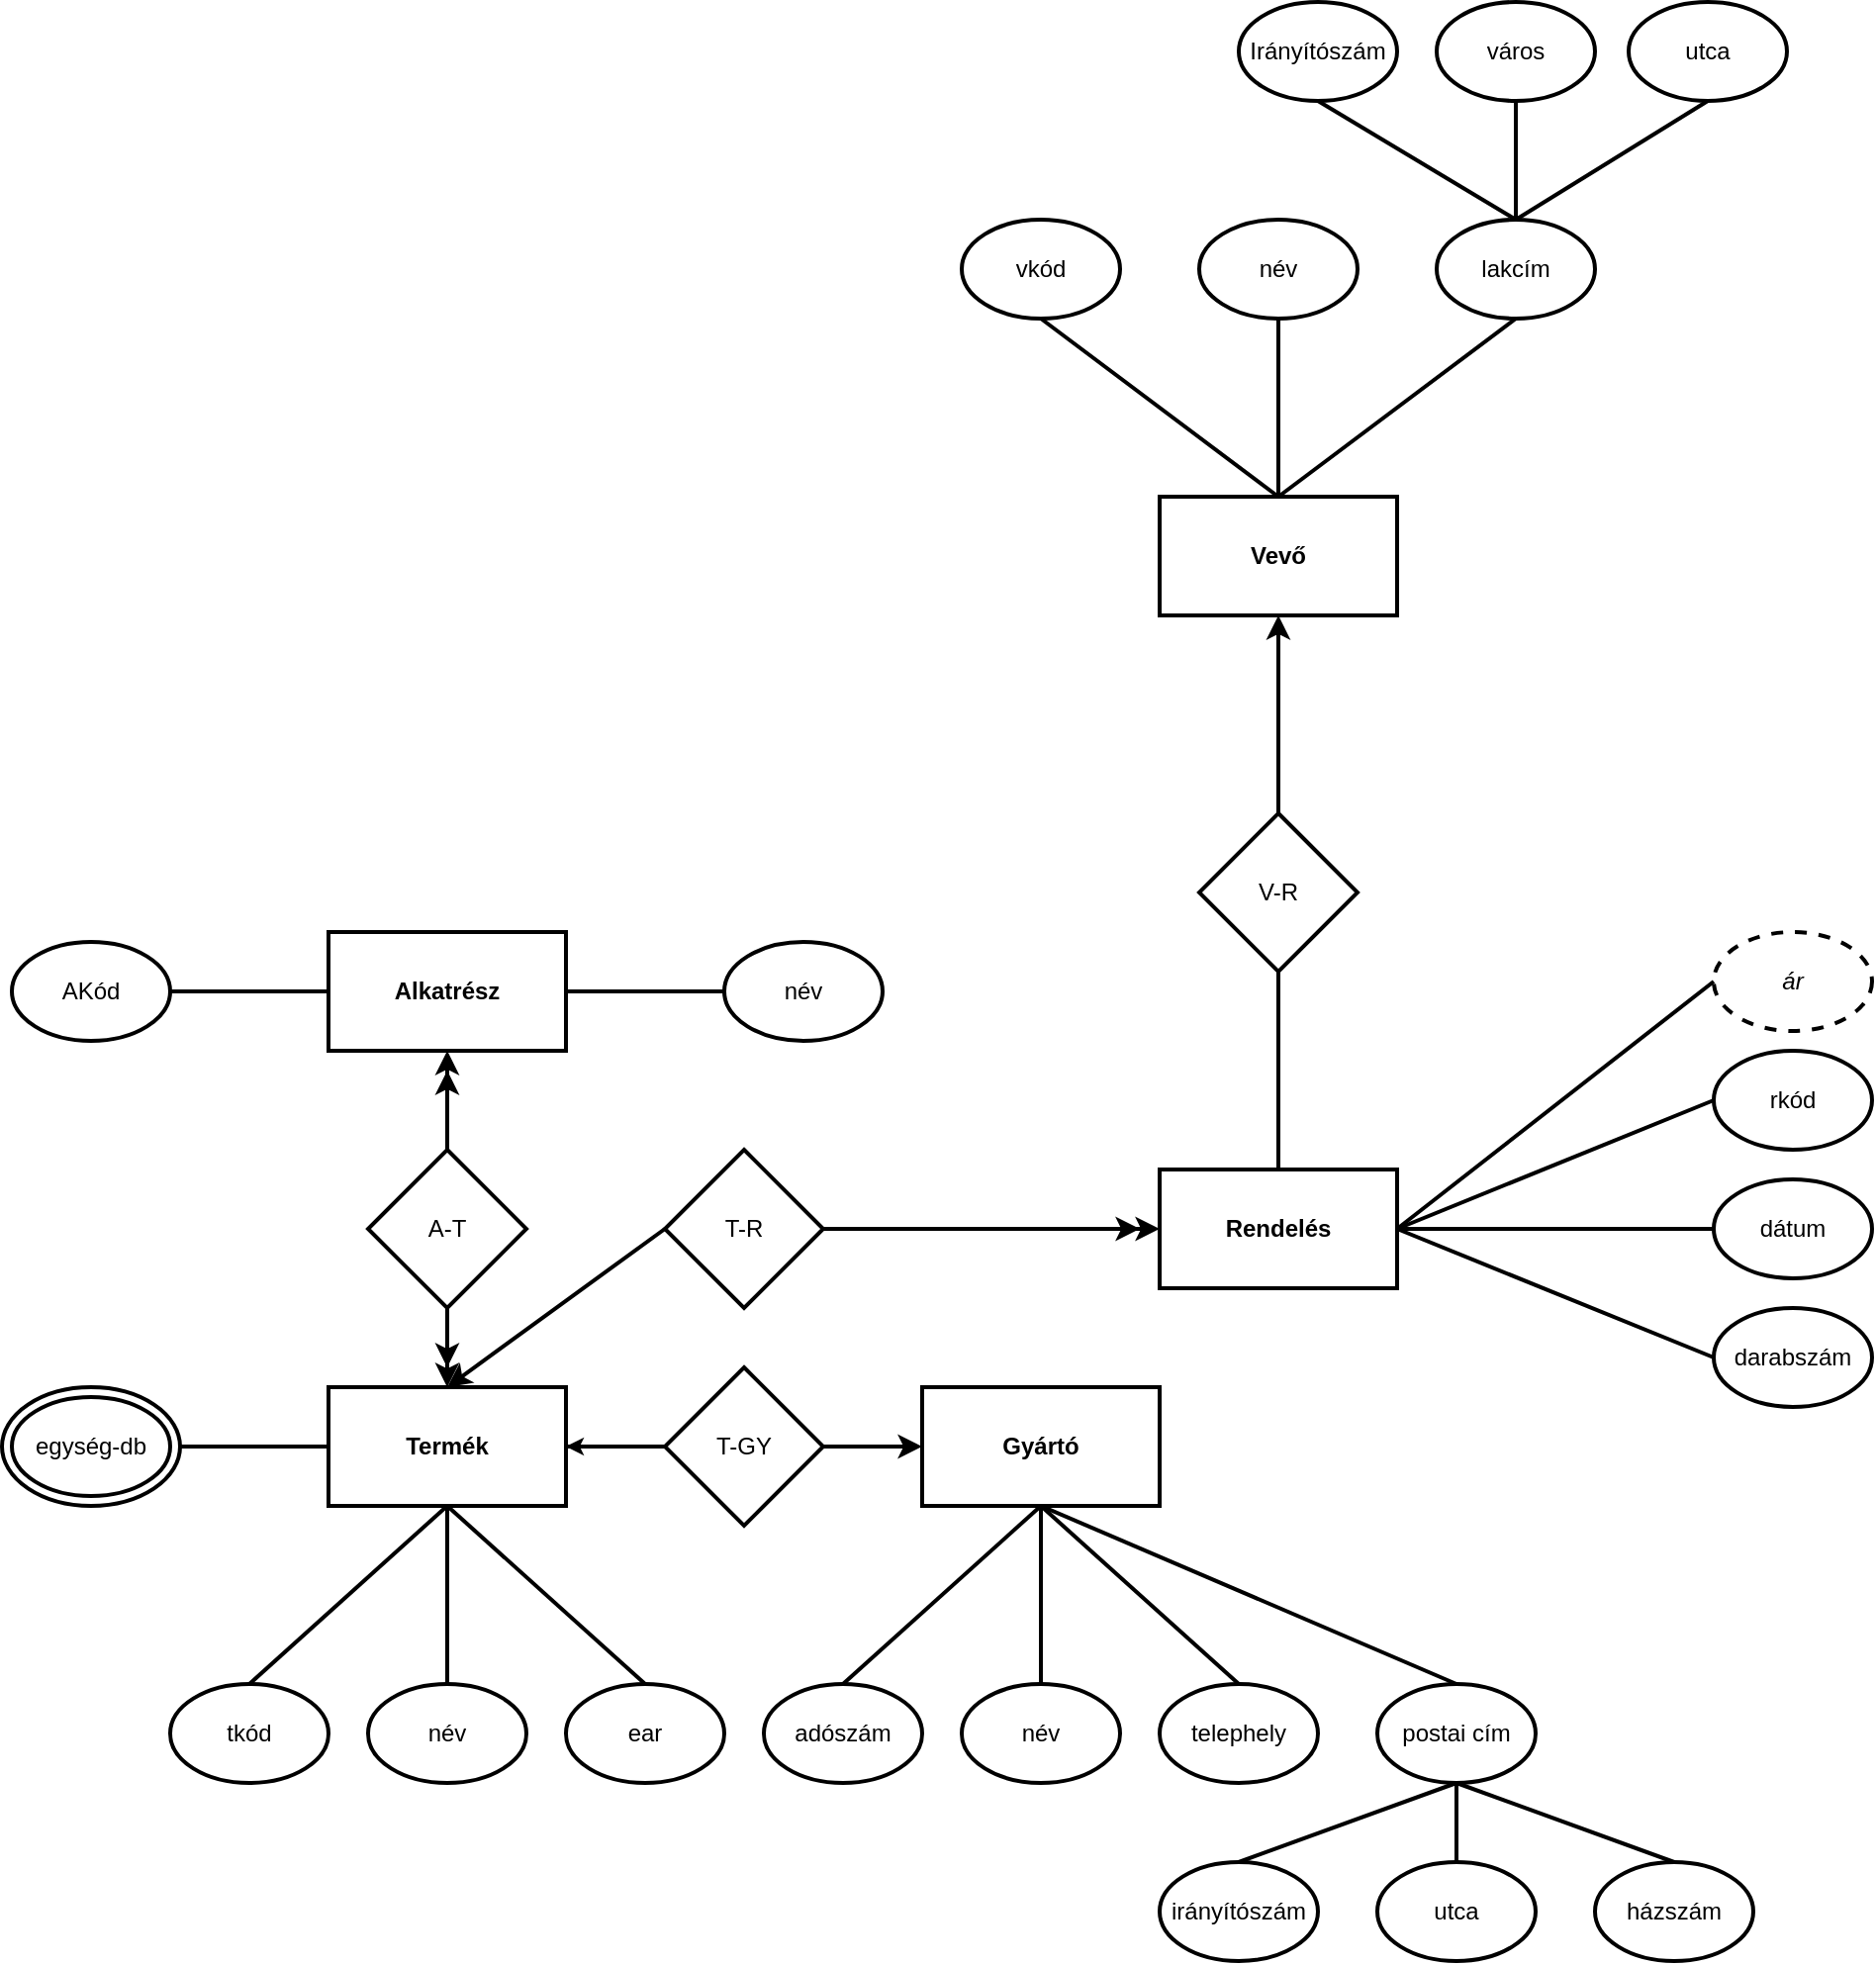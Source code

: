 <mxfile version="26.0.16">
  <diagram name="1 oldal" id="pmFwLKqt7-6VzBFXsTF3">
    <mxGraphModel dx="780" dy="1719" grid="1" gridSize="10" guides="1" tooltips="1" connect="1" arrows="1" fold="1" page="1" pageScale="1" pageWidth="827" pageHeight="1169" math="0" shadow="0">
      <root>
        <mxCell id="0" />
        <mxCell id="1" parent="0" />
        <mxCell id="nsYyZSQY54Bo-bGTWBWe-1" value="" style="ellipse;whiteSpace=wrap;html=1;strokeWidth=2;" parent="1" vertex="1">
          <mxGeometry x="5" y="180" width="90" height="60" as="geometry" />
        </mxCell>
        <mxCell id="p32mZgeGMVEFdkPh0mpe-2" value="&lt;b&gt;Termék&lt;/b&gt;" style="rounded=0;whiteSpace=wrap;html=1;strokeWidth=2;" parent="1" vertex="1">
          <mxGeometry x="170" y="180" width="120" height="60" as="geometry" />
        </mxCell>
        <mxCell id="p32mZgeGMVEFdkPh0mpe-3" value="&lt;b&gt;Gyártó&lt;/b&gt;" style="rounded=0;whiteSpace=wrap;html=1;strokeWidth=2;" parent="1" vertex="1">
          <mxGeometry x="470" y="180" width="120" height="60" as="geometry" />
        </mxCell>
        <mxCell id="p32mZgeGMVEFdkPh0mpe-8" value="adószám" style="ellipse;whiteSpace=wrap;html=1;strokeWidth=2;" parent="1" vertex="1">
          <mxGeometry x="390" y="330" width="80" height="50" as="geometry" />
        </mxCell>
        <mxCell id="p32mZgeGMVEFdkPh0mpe-9" value="név" style="ellipse;whiteSpace=wrap;html=1;strokeWidth=2;" parent="1" vertex="1">
          <mxGeometry x="490" y="330" width="80" height="50" as="geometry" />
        </mxCell>
        <mxCell id="p32mZgeGMVEFdkPh0mpe-10" value="telephely" style="ellipse;whiteSpace=wrap;html=1;strokeWidth=2;" parent="1" vertex="1">
          <mxGeometry x="590" y="330" width="80" height="50" as="geometry" />
        </mxCell>
        <mxCell id="p32mZgeGMVEFdkPh0mpe-11" value="tkód" style="ellipse;whiteSpace=wrap;html=1;strokeWidth=2;" parent="1" vertex="1">
          <mxGeometry x="90" y="330" width="80" height="50" as="geometry" />
        </mxCell>
        <mxCell id="p32mZgeGMVEFdkPh0mpe-12" value="ear" style="ellipse;whiteSpace=wrap;html=1;strokeWidth=2;" parent="1" vertex="1">
          <mxGeometry x="290" y="330" width="80" height="50" as="geometry" />
        </mxCell>
        <mxCell id="p32mZgeGMVEFdkPh0mpe-13" value="név" style="ellipse;whiteSpace=wrap;html=1;strokeWidth=2;" parent="1" vertex="1">
          <mxGeometry x="190" y="330" width="80" height="50" as="geometry" />
        </mxCell>
        <mxCell id="p32mZgeGMVEFdkPh0mpe-14" value="" style="endArrow=none;html=1;rounded=0;exitX=0.5;exitY=0;exitDx=0;exitDy=0;entryX=0.5;entryY=1;entryDx=0;entryDy=0;strokeWidth=2;" parent="1" source="p32mZgeGMVEFdkPh0mpe-11" target="p32mZgeGMVEFdkPh0mpe-2" edge="1">
          <mxGeometry width="50" height="50" relative="1" as="geometry">
            <mxPoint x="380" y="270" as="sourcePoint" />
            <mxPoint x="430" y="220" as="targetPoint" />
          </mxGeometry>
        </mxCell>
        <mxCell id="p32mZgeGMVEFdkPh0mpe-15" value="" style="endArrow=none;html=1;rounded=0;exitX=0.5;exitY=0;exitDx=0;exitDy=0;entryX=0.5;entryY=1;entryDx=0;entryDy=0;strokeWidth=2;" parent="1" source="p32mZgeGMVEFdkPh0mpe-13" target="p32mZgeGMVEFdkPh0mpe-2" edge="1">
          <mxGeometry width="50" height="50" relative="1" as="geometry">
            <mxPoint x="380" y="270" as="sourcePoint" />
            <mxPoint x="430" y="220" as="targetPoint" />
          </mxGeometry>
        </mxCell>
        <mxCell id="p32mZgeGMVEFdkPh0mpe-16" value="" style="endArrow=none;html=1;rounded=0;exitX=0.5;exitY=0;exitDx=0;exitDy=0;entryX=0.5;entryY=1;entryDx=0;entryDy=0;strokeWidth=2;" parent="1" source="p32mZgeGMVEFdkPh0mpe-12" target="p32mZgeGMVEFdkPh0mpe-2" edge="1">
          <mxGeometry width="50" height="50" relative="1" as="geometry">
            <mxPoint x="380" y="270" as="sourcePoint" />
            <mxPoint x="430" y="220" as="targetPoint" />
          </mxGeometry>
        </mxCell>
        <mxCell id="p32mZgeGMVEFdkPh0mpe-17" value="" style="endArrow=none;html=1;rounded=0;exitX=0.5;exitY=0;exitDx=0;exitDy=0;entryX=0.5;entryY=1;entryDx=0;entryDy=0;strokeWidth=2;" parent="1" source="p32mZgeGMVEFdkPh0mpe-8" target="p32mZgeGMVEFdkPh0mpe-3" edge="1">
          <mxGeometry width="50" height="50" relative="1" as="geometry">
            <mxPoint x="380" y="270" as="sourcePoint" />
            <mxPoint x="430" y="220" as="targetPoint" />
          </mxGeometry>
        </mxCell>
        <mxCell id="p32mZgeGMVEFdkPh0mpe-18" value="" style="endArrow=none;html=1;rounded=0;exitX=0.5;exitY=0;exitDx=0;exitDy=0;entryX=0.5;entryY=1;entryDx=0;entryDy=0;strokeWidth=2;" parent="1" source="p32mZgeGMVEFdkPh0mpe-9" target="p32mZgeGMVEFdkPh0mpe-3" edge="1">
          <mxGeometry width="50" height="50" relative="1" as="geometry">
            <mxPoint x="380" y="270" as="sourcePoint" />
            <mxPoint x="430" y="220" as="targetPoint" />
          </mxGeometry>
        </mxCell>
        <mxCell id="p32mZgeGMVEFdkPh0mpe-19" value="" style="endArrow=none;html=1;rounded=0;exitX=0.5;exitY=0;exitDx=0;exitDy=0;entryX=0.5;entryY=1;entryDx=0;entryDy=0;strokeWidth=2;" parent="1" source="p32mZgeGMVEFdkPh0mpe-10" target="p32mZgeGMVEFdkPh0mpe-3" edge="1">
          <mxGeometry width="50" height="50" relative="1" as="geometry">
            <mxPoint x="380" y="270" as="sourcePoint" />
            <mxPoint x="430" y="220" as="targetPoint" />
          </mxGeometry>
        </mxCell>
        <mxCell id="rqedpCHbO8ctCnr59oq8-1" value="" style="edgeStyle=orthogonalEdgeStyle;rounded=0;orthogonalLoop=1;jettySize=auto;html=1;strokeWidth=2;" parent="1" source="p32mZgeGMVEFdkPh0mpe-6" target="p32mZgeGMVEFdkPh0mpe-3" edge="1">
          <mxGeometry relative="1" as="geometry" />
        </mxCell>
        <mxCell id="p32mZgeGMVEFdkPh0mpe-6" value="T-GY" style="rhombus;whiteSpace=wrap;html=1;strokeWidth=2;" parent="1" vertex="1">
          <mxGeometry x="340" y="170" width="80" height="80" as="geometry" />
        </mxCell>
        <mxCell id="p32mZgeGMVEFdkPh0mpe-32" value="postai cím" style="ellipse;whiteSpace=wrap;html=1;strokeWidth=2;" parent="1" vertex="1">
          <mxGeometry x="700" y="330" width="80" height="50" as="geometry" />
        </mxCell>
        <mxCell id="p32mZgeGMVEFdkPh0mpe-34" value="irányítószám" style="ellipse;whiteSpace=wrap;html=1;strokeWidth=2;" parent="1" vertex="1">
          <mxGeometry x="590" y="420" width="80" height="50" as="geometry" />
        </mxCell>
        <mxCell id="p32mZgeGMVEFdkPh0mpe-35" value="utca" style="ellipse;whiteSpace=wrap;html=1;strokeWidth=2;" parent="1" vertex="1">
          <mxGeometry x="700" y="420" width="80" height="50" as="geometry" />
        </mxCell>
        <mxCell id="p32mZgeGMVEFdkPh0mpe-36" value="házszám" style="ellipse;whiteSpace=wrap;html=1;strokeWidth=2;" parent="1" vertex="1">
          <mxGeometry x="810" y="420" width="80" height="50" as="geometry" />
        </mxCell>
        <mxCell id="p32mZgeGMVEFdkPh0mpe-38" value="" style="endArrow=none;html=1;rounded=0;exitX=0.5;exitY=0;exitDx=0;exitDy=0;entryX=0.5;entryY=1;entryDx=0;entryDy=0;strokeWidth=2;" parent="1" source="p32mZgeGMVEFdkPh0mpe-35" target="p32mZgeGMVEFdkPh0mpe-32" edge="1">
          <mxGeometry width="50" height="50" relative="1" as="geometry">
            <mxPoint x="570" y="530" as="sourcePoint" />
            <mxPoint x="620" y="480" as="targetPoint" />
          </mxGeometry>
        </mxCell>
        <mxCell id="p32mZgeGMVEFdkPh0mpe-40" value="" style="endArrow=none;html=1;rounded=0;exitX=0.5;exitY=0;exitDx=0;exitDy=0;entryX=0.5;entryY=1;entryDx=0;entryDy=0;strokeWidth=2;" parent="1" source="p32mZgeGMVEFdkPh0mpe-32" target="p32mZgeGMVEFdkPh0mpe-3" edge="1">
          <mxGeometry width="50" height="50" relative="1" as="geometry">
            <mxPoint x="460" y="420" as="sourcePoint" />
            <mxPoint x="510" y="370" as="targetPoint" />
          </mxGeometry>
        </mxCell>
        <mxCell id="p32mZgeGMVEFdkPh0mpe-41" value="" style="endArrow=none;html=1;rounded=0;exitX=0.5;exitY=0;exitDx=0;exitDy=0;entryX=0.5;entryY=1;entryDx=0;entryDy=0;strokeWidth=2;" parent="1" source="p32mZgeGMVEFdkPh0mpe-34" target="p32mZgeGMVEFdkPh0mpe-32" edge="1">
          <mxGeometry width="50" height="50" relative="1" as="geometry">
            <mxPoint x="460" y="420" as="sourcePoint" />
            <mxPoint x="510" y="370" as="targetPoint" />
          </mxGeometry>
        </mxCell>
        <mxCell id="p32mZgeGMVEFdkPh0mpe-42" value="" style="endArrow=none;html=1;rounded=0;exitX=0.5;exitY=0;exitDx=0;exitDy=0;strokeWidth=2;" parent="1" source="p32mZgeGMVEFdkPh0mpe-36" edge="1">
          <mxGeometry width="50" height="50" relative="1" as="geometry">
            <mxPoint x="460" y="420" as="sourcePoint" />
            <mxPoint x="740" y="380" as="targetPoint" />
          </mxGeometry>
        </mxCell>
        <mxCell id="p32mZgeGMVEFdkPh0mpe-43" value="egység-db" style="ellipse;whiteSpace=wrap;html=1;perimeterSpacing=0;strokeWidth=2;" parent="1" vertex="1">
          <mxGeometry x="10" y="185" width="80" height="50" as="geometry" />
        </mxCell>
        <mxCell id="p32mZgeGMVEFdkPh0mpe-46" value="" style="endArrow=none;html=1;rounded=0;exitX=0;exitY=0.5;exitDx=0;exitDy=0;strokeWidth=2;entryX=1;entryY=0.5;entryDx=0;entryDy=0;" parent="1" source="p32mZgeGMVEFdkPh0mpe-2" target="nsYyZSQY54Bo-bGTWBWe-1" edge="1">
          <mxGeometry width="50" height="50" relative="1" as="geometry">
            <mxPoint x="460" y="210" as="sourcePoint" />
            <mxPoint x="110" y="230" as="targetPoint" />
          </mxGeometry>
        </mxCell>
        <mxCell id="p32mZgeGMVEFdkPh0mpe-47" value="&lt;b&gt;Alkatrész&lt;/b&gt;" style="rounded=0;whiteSpace=wrap;html=1;strokeWidth=2;" parent="1" vertex="1">
          <mxGeometry x="170" y="-50" width="120" height="60" as="geometry" />
        </mxCell>
        <mxCell id="p32mZgeGMVEFdkPh0mpe-48" value="A-T" style="rhombus;whiteSpace=wrap;html=1;strokeWidth=2;" parent="1" vertex="1">
          <mxGeometry x="190" y="60" width="80" height="80" as="geometry" />
        </mxCell>
        <mxCell id="p32mZgeGMVEFdkPh0mpe-49" value="" style="endArrow=classic;html=1;rounded=0;entryX=0.5;entryY=1;entryDx=0;entryDy=0;exitX=0.5;exitY=0;exitDx=0;exitDy=0;strokeWidth=2;" parent="1" source="p32mZgeGMVEFdkPh0mpe-48" target="p32mZgeGMVEFdkPh0mpe-47" edge="1">
          <mxGeometry width="50" height="50" relative="1" as="geometry">
            <mxPoint x="460" y="160" as="sourcePoint" />
            <mxPoint x="510" y="110" as="targetPoint" />
          </mxGeometry>
        </mxCell>
        <mxCell id="p32mZgeGMVEFdkPh0mpe-50" value="" style="endArrow=classic;html=1;rounded=0;exitX=0.5;exitY=0;exitDx=0;exitDy=0;strokeWidth=2;" parent="1" source="p32mZgeGMVEFdkPh0mpe-48" edge="1">
          <mxGeometry width="50" height="50" relative="1" as="geometry">
            <mxPoint x="460" y="160" as="sourcePoint" />
            <mxPoint x="230" y="20" as="targetPoint" />
          </mxGeometry>
        </mxCell>
        <mxCell id="p32mZgeGMVEFdkPh0mpe-51" value="" style="endArrow=classic;html=1;rounded=0;exitX=0.5;exitY=1;exitDx=0;exitDy=0;entryX=0.5;entryY=0;entryDx=0;entryDy=0;strokeWidth=2;" parent="1" source="p32mZgeGMVEFdkPh0mpe-48" target="p32mZgeGMVEFdkPh0mpe-2" edge="1">
          <mxGeometry width="50" height="50" relative="1" as="geometry">
            <mxPoint x="460" y="160" as="sourcePoint" />
            <mxPoint x="510" y="110" as="targetPoint" />
          </mxGeometry>
        </mxCell>
        <mxCell id="p32mZgeGMVEFdkPh0mpe-52" value="AKód" style="ellipse;whiteSpace=wrap;html=1;strokeWidth=2;" parent="1" vertex="1">
          <mxGeometry x="10" y="-45" width="80" height="50" as="geometry" />
        </mxCell>
        <mxCell id="p32mZgeGMVEFdkPh0mpe-53" value="név" style="ellipse;whiteSpace=wrap;html=1;strokeWidth=2;" parent="1" vertex="1">
          <mxGeometry x="370" y="-45" width="80" height="50" as="geometry" />
        </mxCell>
        <mxCell id="p32mZgeGMVEFdkPh0mpe-56" value="" style="endArrow=none;html=1;rounded=0;exitX=1;exitY=0.5;exitDx=0;exitDy=0;entryX=0;entryY=0.5;entryDx=0;entryDy=0;strokeWidth=2;" parent="1" source="p32mZgeGMVEFdkPh0mpe-52" target="p32mZgeGMVEFdkPh0mpe-47" edge="1">
          <mxGeometry width="50" height="50" relative="1" as="geometry">
            <mxPoint x="180" y="120" as="sourcePoint" />
            <mxPoint x="230" y="70" as="targetPoint" />
          </mxGeometry>
        </mxCell>
        <mxCell id="p32mZgeGMVEFdkPh0mpe-57" value="" style="endArrow=none;html=1;rounded=0;exitX=1;exitY=0.5;exitDx=0;exitDy=0;entryX=0;entryY=0.5;entryDx=0;entryDy=0;strokeWidth=2;" parent="1" source="p32mZgeGMVEFdkPh0mpe-47" target="p32mZgeGMVEFdkPh0mpe-53" edge="1">
          <mxGeometry width="50" height="50" relative="1" as="geometry">
            <mxPoint x="180" y="120" as="sourcePoint" />
            <mxPoint x="230" y="70" as="targetPoint" />
          </mxGeometry>
        </mxCell>
        <mxCell id="61--NI90uDEsY46eTGlr-1" value="&lt;b&gt;Rendelés&lt;/b&gt;" style="rounded=0;whiteSpace=wrap;html=1;strokeWidth=2;" parent="1" vertex="1">
          <mxGeometry x="590" y="70" width="120" height="60" as="geometry" />
        </mxCell>
        <mxCell id="61--NI90uDEsY46eTGlr-8" value="T-R" style="rhombus;whiteSpace=wrap;html=1;strokeWidth=2;" parent="1" vertex="1">
          <mxGeometry x="340" y="60" width="80" height="80" as="geometry" />
        </mxCell>
        <mxCell id="61--NI90uDEsY46eTGlr-9" value="" style="endArrow=classic;html=1;rounded=0;exitX=1;exitY=0.5;exitDx=0;exitDy=0;entryX=0;entryY=0.5;entryDx=0;entryDy=0;strokeWidth=2;" parent="1" source="61--NI90uDEsY46eTGlr-8" target="61--NI90uDEsY46eTGlr-1" edge="1">
          <mxGeometry width="50" height="50" relative="1" as="geometry">
            <mxPoint x="390" y="120" as="sourcePoint" />
            <mxPoint x="440" y="70" as="targetPoint" />
          </mxGeometry>
        </mxCell>
        <mxCell id="61--NI90uDEsY46eTGlr-10" value="" style="endArrow=classic;html=1;rounded=0;exitX=1;exitY=0.5;exitDx=0;exitDy=0;strokeWidth=2;" parent="1" source="61--NI90uDEsY46eTGlr-8" edge="1">
          <mxGeometry width="50" height="50" relative="1" as="geometry">
            <mxPoint x="390" y="120" as="sourcePoint" />
            <mxPoint x="580" y="100" as="targetPoint" />
          </mxGeometry>
        </mxCell>
        <mxCell id="61--NI90uDEsY46eTGlr-11" value="" style="endArrow=classic;html=1;rounded=0;exitX=0;exitY=0.5;exitDx=0;exitDy=0;entryX=0.5;entryY=0;entryDx=0;entryDy=0;strokeWidth=2;" parent="1" source="61--NI90uDEsY46eTGlr-8" target="p32mZgeGMVEFdkPh0mpe-2" edge="1">
          <mxGeometry width="50" height="50" relative="1" as="geometry">
            <mxPoint x="390" y="130" as="sourcePoint" />
            <mxPoint x="440" y="80" as="targetPoint" />
          </mxGeometry>
        </mxCell>
        <mxCell id="61--NI90uDEsY46eTGlr-13" value="rkód" style="ellipse;whiteSpace=wrap;html=1;strokeWidth=2;" parent="1" vertex="1">
          <mxGeometry x="870" y="10" width="80" height="50" as="geometry" />
        </mxCell>
        <mxCell id="61--NI90uDEsY46eTGlr-14" value="dátum" style="ellipse;whiteSpace=wrap;html=1;strokeWidth=2;" parent="1" vertex="1">
          <mxGeometry x="870" y="75" width="80" height="50" as="geometry" />
        </mxCell>
        <mxCell id="61--NI90uDEsY46eTGlr-15" value="darabszám" style="ellipse;whiteSpace=wrap;html=1;strokeWidth=2;" parent="1" vertex="1">
          <mxGeometry x="870" y="140" width="80" height="50" as="geometry" />
        </mxCell>
        <mxCell id="61--NI90uDEsY46eTGlr-16" value="&lt;i&gt;ár&lt;/i&gt;" style="ellipse;whiteSpace=wrap;html=1;strokeWidth=2;dashed=1;" parent="1" vertex="1">
          <mxGeometry x="870" y="-50" width="80" height="50" as="geometry" />
        </mxCell>
        <mxCell id="61--NI90uDEsY46eTGlr-17" value="" style="endArrow=none;html=1;rounded=0;exitX=1;exitY=0.5;exitDx=0;exitDy=0;entryX=0;entryY=0.5;entryDx=0;entryDy=0;strokeWidth=2;" parent="1" source="61--NI90uDEsY46eTGlr-1" target="61--NI90uDEsY46eTGlr-16" edge="1">
          <mxGeometry width="50" height="50" relative="1" as="geometry">
            <mxPoint x="750" y="130" as="sourcePoint" />
            <mxPoint x="800" y="80" as="targetPoint" />
          </mxGeometry>
        </mxCell>
        <mxCell id="61--NI90uDEsY46eTGlr-18" value="" style="endArrow=none;html=1;rounded=0;exitX=1;exitY=0.5;exitDx=0;exitDy=0;entryX=0;entryY=0.5;entryDx=0;entryDy=0;strokeWidth=2;" parent="1" source="61--NI90uDEsY46eTGlr-1" target="61--NI90uDEsY46eTGlr-13" edge="1">
          <mxGeometry width="50" height="50" relative="1" as="geometry">
            <mxPoint x="750" y="130" as="sourcePoint" />
            <mxPoint x="800" y="80" as="targetPoint" />
          </mxGeometry>
        </mxCell>
        <mxCell id="61--NI90uDEsY46eTGlr-19" value="" style="endArrow=none;html=1;rounded=0;exitX=1;exitY=0.5;exitDx=0;exitDy=0;entryX=0;entryY=0.5;entryDx=0;entryDy=0;strokeWidth=2;" parent="1" source="61--NI90uDEsY46eTGlr-1" target="61--NI90uDEsY46eTGlr-14" edge="1">
          <mxGeometry width="50" height="50" relative="1" as="geometry">
            <mxPoint x="750" y="130" as="sourcePoint" />
            <mxPoint x="800" y="80" as="targetPoint" />
          </mxGeometry>
        </mxCell>
        <mxCell id="61--NI90uDEsY46eTGlr-20" value="" style="endArrow=none;html=1;rounded=0;exitX=1;exitY=0.5;exitDx=0;exitDy=0;entryX=0;entryY=0.5;entryDx=0;entryDy=0;strokeWidth=2;" parent="1" source="61--NI90uDEsY46eTGlr-1" target="61--NI90uDEsY46eTGlr-15" edge="1">
          <mxGeometry width="50" height="50" relative="1" as="geometry">
            <mxPoint x="750" y="130" as="sourcePoint" />
            <mxPoint x="800" y="80" as="targetPoint" />
          </mxGeometry>
        </mxCell>
        <mxCell id="61--NI90uDEsY46eTGlr-21" value="&lt;b&gt;Vevő&lt;/b&gt;" style="rounded=0;whiteSpace=wrap;html=1;strokeWidth=2;" parent="1" vertex="1">
          <mxGeometry x="590" y="-270" width="120" height="60" as="geometry" />
        </mxCell>
        <mxCell id="61--NI90uDEsY46eTGlr-22" value="V-R" style="rhombus;whiteSpace=wrap;html=1;strokeWidth=2;" parent="1" vertex="1">
          <mxGeometry x="610" y="-110" width="80" height="80" as="geometry" />
        </mxCell>
        <mxCell id="61--NI90uDEsY46eTGlr-23" value="vkód" style="ellipse;whiteSpace=wrap;html=1;strokeWidth=2;" parent="1" vertex="1">
          <mxGeometry x="490" y="-410" width="80" height="50" as="geometry" />
        </mxCell>
        <mxCell id="61--NI90uDEsY46eTGlr-24" value="lakcím" style="ellipse;whiteSpace=wrap;html=1;strokeWidth=2;" parent="1" vertex="1">
          <mxGeometry x="730" y="-410" width="80" height="50" as="geometry" />
        </mxCell>
        <mxCell id="61--NI90uDEsY46eTGlr-25" value="név" style="ellipse;whiteSpace=wrap;html=1;strokeWidth=2;" parent="1" vertex="1">
          <mxGeometry x="610" y="-410" width="80" height="50" as="geometry" />
        </mxCell>
        <mxCell id="61--NI90uDEsY46eTGlr-26" value="" style="endArrow=none;html=1;rounded=0;strokeWidth=2;exitX=0.5;exitY=1;exitDx=0;exitDy=0;entryX=0.5;entryY=0;entryDx=0;entryDy=0;" parent="1" source="61--NI90uDEsY46eTGlr-23" target="61--NI90uDEsY46eTGlr-21" edge="1">
          <mxGeometry width="50" height="50" relative="1" as="geometry">
            <mxPoint x="550" y="-180" as="sourcePoint" />
            <mxPoint x="600" y="-230" as="targetPoint" />
          </mxGeometry>
        </mxCell>
        <mxCell id="61--NI90uDEsY46eTGlr-27" value="" style="endArrow=none;html=1;rounded=0;exitX=0.5;exitY=1;exitDx=0;exitDy=0;entryX=0.5;entryY=0;entryDx=0;entryDy=0;strokeWidth=2;" parent="1" source="61--NI90uDEsY46eTGlr-25" target="61--NI90uDEsY46eTGlr-21" edge="1">
          <mxGeometry width="50" height="50" relative="1" as="geometry">
            <mxPoint x="550" y="-180" as="sourcePoint" />
            <mxPoint x="600" y="-230" as="targetPoint" />
          </mxGeometry>
        </mxCell>
        <mxCell id="61--NI90uDEsY46eTGlr-28" value="" style="endArrow=none;html=1;rounded=0;exitX=0.5;exitY=1;exitDx=0;exitDy=0;strokeWidth=2;entryX=0.5;entryY=0;entryDx=0;entryDy=0;" parent="1" source="61--NI90uDEsY46eTGlr-24" target="61--NI90uDEsY46eTGlr-21" edge="1">
          <mxGeometry width="50" height="50" relative="1" as="geometry">
            <mxPoint x="550" y="-180" as="sourcePoint" />
            <mxPoint x="600" y="-230" as="targetPoint" />
          </mxGeometry>
        </mxCell>
        <mxCell id="61--NI90uDEsY46eTGlr-32" value="" style="endArrow=none;html=1;rounded=0;strokeWidth=2;exitX=1;exitY=0.5;exitDx=0;exitDy=0;entryX=0;entryY=0.5;entryDx=0;entryDy=0;" parent="1" source="p32mZgeGMVEFdkPh0mpe-2" target="p32mZgeGMVEFdkPh0mpe-6" edge="1">
          <mxGeometry width="50" height="50" relative="1" as="geometry">
            <mxPoint x="420" y="160" as="sourcePoint" />
            <mxPoint x="470" y="110" as="targetPoint" />
          </mxGeometry>
        </mxCell>
        <mxCell id="rqedpCHbO8ctCnr59oq8-2" value="" style="endArrow=classic;html=1;rounded=0;exitX=0;exitY=0.5;exitDx=0;exitDy=0;entryX=1;entryY=0.5;entryDx=0;entryDy=0;" parent="1" source="p32mZgeGMVEFdkPh0mpe-6" target="p32mZgeGMVEFdkPh0mpe-2" edge="1">
          <mxGeometry width="50" height="50" relative="1" as="geometry">
            <mxPoint x="290" y="230" as="sourcePoint" />
            <mxPoint x="340" y="180" as="targetPoint" />
          </mxGeometry>
        </mxCell>
        <mxCell id="rqedpCHbO8ctCnr59oq8-3" value="" style="endArrow=none;html=1;rounded=0;exitX=0.5;exitY=1;exitDx=0;exitDy=0;entryX=0.5;entryY=0;entryDx=0;entryDy=0;strokeWidth=2;" parent="1" source="61--NI90uDEsY46eTGlr-22" target="61--NI90uDEsY46eTGlr-1" edge="1">
          <mxGeometry width="50" height="50" relative="1" as="geometry">
            <mxPoint x="630" y="40" as="sourcePoint" />
            <mxPoint x="680" y="-10" as="targetPoint" />
          </mxGeometry>
        </mxCell>
        <mxCell id="rqedpCHbO8ctCnr59oq8-4" value="" style="endArrow=classic;html=1;rounded=0;exitX=0.5;exitY=0;exitDx=0;exitDy=0;entryX=0.5;entryY=1;entryDx=0;entryDy=0;strokeWidth=2;" parent="1" source="61--NI90uDEsY46eTGlr-22" target="61--NI90uDEsY46eTGlr-21" edge="1">
          <mxGeometry width="50" height="50" relative="1" as="geometry">
            <mxPoint x="630" y="-150" as="sourcePoint" />
            <mxPoint x="680" y="-200" as="targetPoint" />
          </mxGeometry>
        </mxCell>
        <mxCell id="0ZJtNIEDcVMAzBIcy5NW-1" value="" style="endArrow=classic;html=1;rounded=0;exitX=0.5;exitY=1;exitDx=0;exitDy=0;strokeWidth=2;" parent="1" source="p32mZgeGMVEFdkPh0mpe-48" edge="1">
          <mxGeometry width="50" height="50" relative="1" as="geometry">
            <mxPoint x="280" y="110" as="sourcePoint" />
            <mxPoint x="230" y="170" as="targetPoint" />
          </mxGeometry>
        </mxCell>
        <mxCell id="_sNbFol0evlu-RyYFNAm-1" value="Irányítószám" style="ellipse;whiteSpace=wrap;html=1;strokeWidth=2;" vertex="1" parent="1">
          <mxGeometry x="630" y="-520" width="80" height="50" as="geometry" />
        </mxCell>
        <mxCell id="_sNbFol0evlu-RyYFNAm-2" value="utca" style="ellipse;whiteSpace=wrap;html=1;strokeWidth=2;" vertex="1" parent="1">
          <mxGeometry x="827" y="-520" width="80" height="50" as="geometry" />
        </mxCell>
        <mxCell id="_sNbFol0evlu-RyYFNAm-3" value="város" style="ellipse;whiteSpace=wrap;html=1;strokeWidth=2;" vertex="1" parent="1">
          <mxGeometry x="730" y="-520" width="80" height="50" as="geometry" />
        </mxCell>
        <mxCell id="_sNbFol0evlu-RyYFNAm-4" value="" style="endArrow=none;html=1;rounded=0;strokeWidth=2;entryX=0.5;entryY=1;entryDx=0;entryDy=0;exitX=0.5;exitY=0;exitDx=0;exitDy=0;" edge="1" parent="1" source="61--NI90uDEsY46eTGlr-24" target="_sNbFol0evlu-RyYFNAm-1">
          <mxGeometry width="50" height="50" relative="1" as="geometry">
            <mxPoint x="610" y="-440" as="sourcePoint" />
            <mxPoint x="660" y="-490" as="targetPoint" />
          </mxGeometry>
        </mxCell>
        <mxCell id="_sNbFol0evlu-RyYFNAm-5" value="" style="endArrow=none;html=1;rounded=0;entryX=0.5;entryY=1;entryDx=0;entryDy=0;exitX=0.5;exitY=0;exitDx=0;exitDy=0;strokeWidth=2;" edge="1" parent="1" source="61--NI90uDEsY46eTGlr-24" target="_sNbFol0evlu-RyYFNAm-3">
          <mxGeometry width="50" height="50" relative="1" as="geometry">
            <mxPoint x="610" y="-440" as="sourcePoint" />
            <mxPoint x="660" y="-490" as="targetPoint" />
          </mxGeometry>
        </mxCell>
        <mxCell id="_sNbFol0evlu-RyYFNAm-6" value="" style="endArrow=none;html=1;rounded=0;exitX=0.5;exitY=1;exitDx=0;exitDy=0;entryX=0.5;entryY=0;entryDx=0;entryDy=0;strokeWidth=2;" edge="1" parent="1" source="_sNbFol0evlu-RyYFNAm-2" target="61--NI90uDEsY46eTGlr-24">
          <mxGeometry width="50" height="50" relative="1" as="geometry">
            <mxPoint x="610" y="-440" as="sourcePoint" />
            <mxPoint x="660" y="-490" as="targetPoint" />
          </mxGeometry>
        </mxCell>
      </root>
    </mxGraphModel>
  </diagram>
</mxfile>
